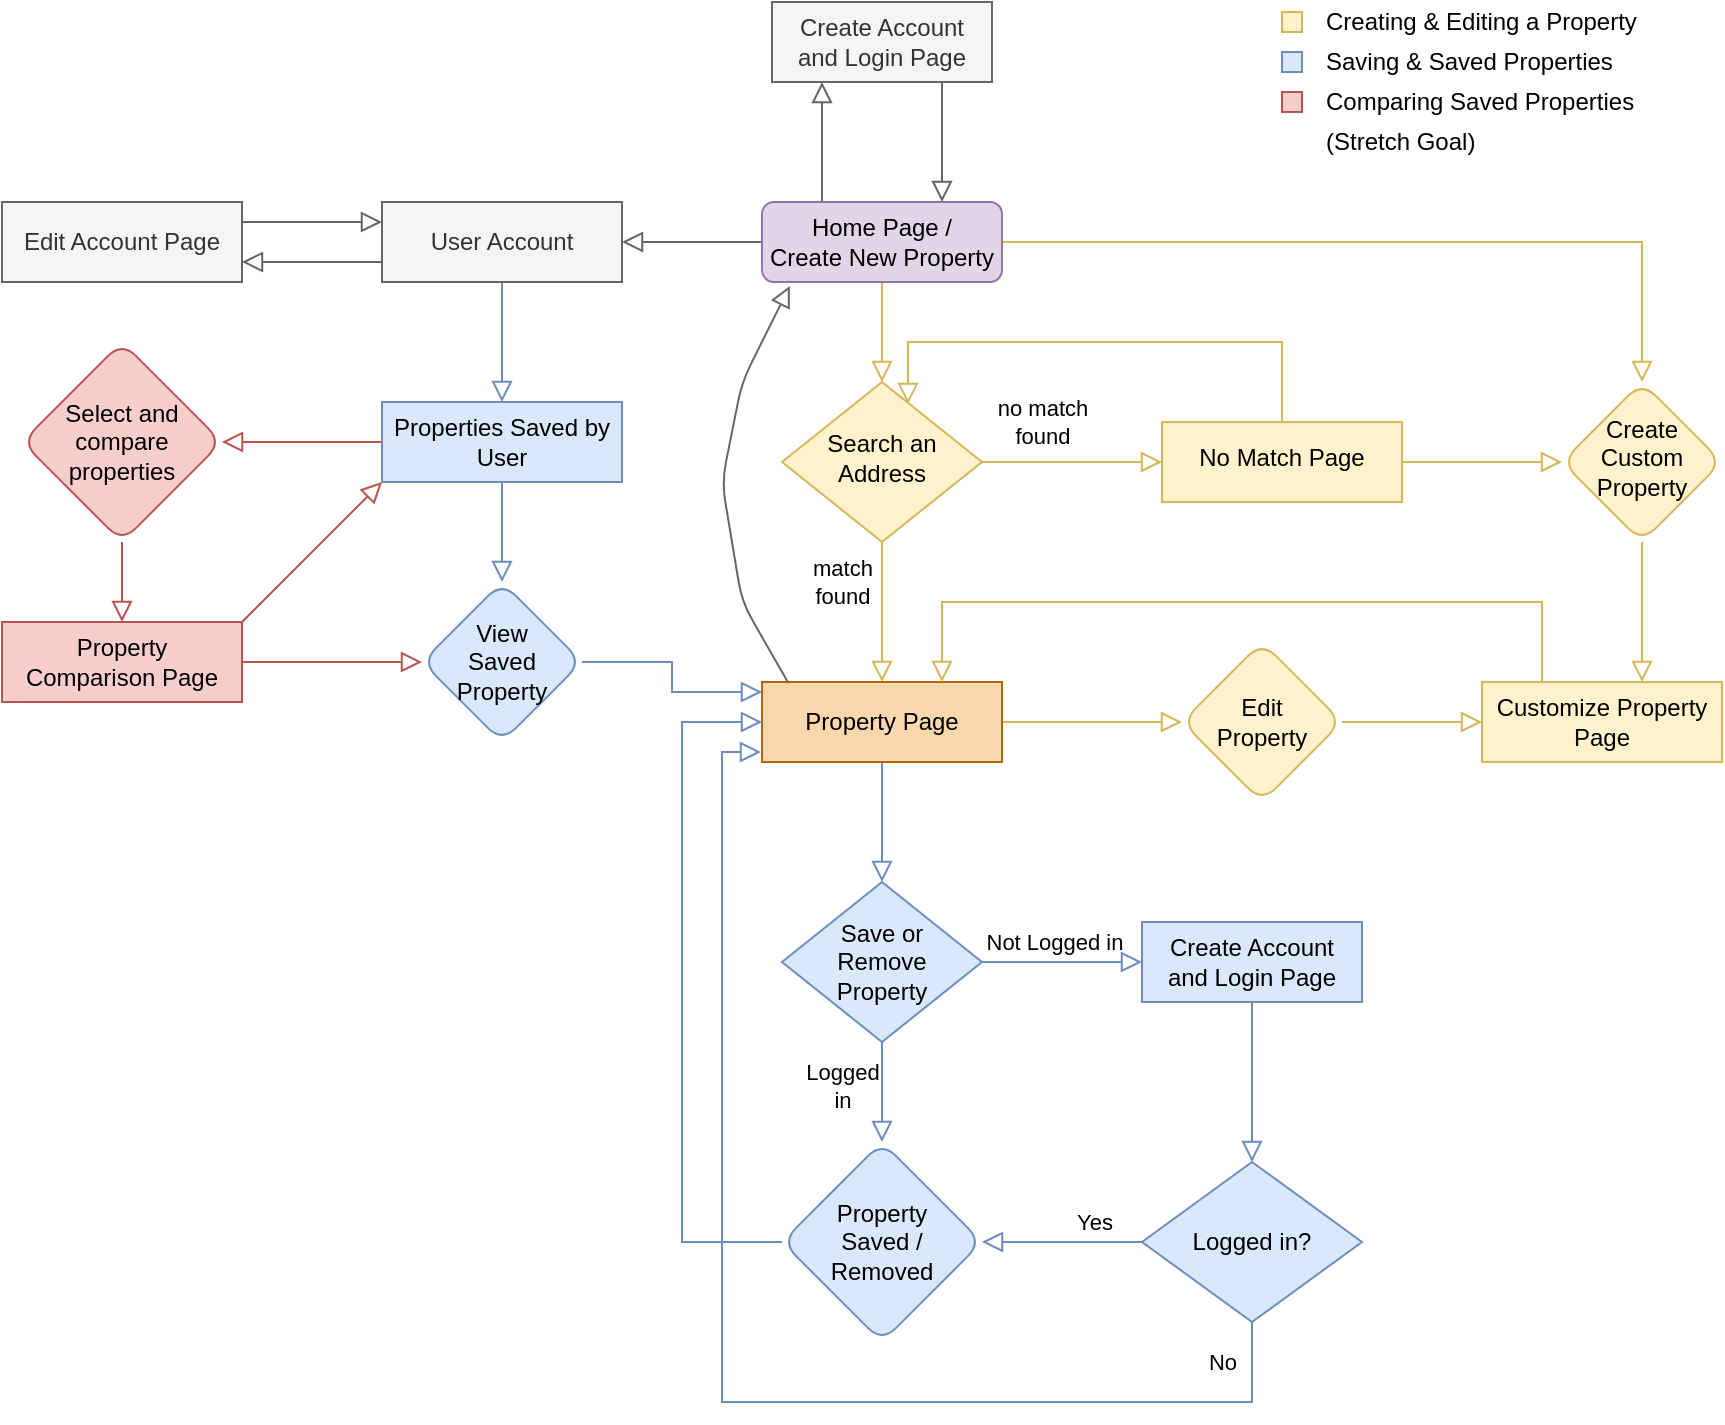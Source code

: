 <mxfile version="14.8.6" type="github">
  <diagram id="C5RBs43oDa-KdzZeNtuy" name="Page-1">
    <mxGraphModel dx="1943" dy="618" grid="1" gridSize="10" guides="1" tooltips="1" connect="1" arrows="1" fold="1" page="1" pageScale="1" pageWidth="827" pageHeight="1169" math="0" shadow="0">
      <root>
        <mxCell id="WIyWlLk6GJQsqaUBKTNV-0" />
        <mxCell id="WIyWlLk6GJQsqaUBKTNV-1" parent="WIyWlLk6GJQsqaUBKTNV-0" />
        <mxCell id="gLaMHlKcq6YajcXSzt3J-5" value="" style="edgeStyle=orthogonalEdgeStyle;rounded=0;orthogonalLoop=1;jettySize=auto;html=1;endArrow=block;endFill=0;endSize=8;fillColor=#fff2cc;strokeColor=#d6b656;" edge="1" parent="WIyWlLk6GJQsqaUBKTNV-1" source="WIyWlLk6GJQsqaUBKTNV-3" target="WIyWlLk6GJQsqaUBKTNV-6">
          <mxGeometry relative="1" as="geometry" />
        </mxCell>
        <mxCell id="gLaMHlKcq6YajcXSzt3J-9" style="edgeStyle=orthogonalEdgeStyle;rounded=0;orthogonalLoop=1;jettySize=auto;html=1;entryX=0.5;entryY=0;entryDx=0;entryDy=0;endArrow=block;endFill=0;endSize=8;exitX=1;exitY=0.5;exitDx=0;exitDy=0;fillColor=#fff2cc;strokeColor=#d6b656;" edge="1" parent="WIyWlLk6GJQsqaUBKTNV-1" source="WIyWlLk6GJQsqaUBKTNV-3" target="gLaMHlKcq6YajcXSzt3J-4">
          <mxGeometry relative="1" as="geometry">
            <Array as="points">
              <mxPoint x="760" y="160" />
            </Array>
          </mxGeometry>
        </mxCell>
        <mxCell id="gLaMHlKcq6YajcXSzt3J-52" value="" style="edgeStyle=orthogonalEdgeStyle;rounded=0;orthogonalLoop=1;jettySize=auto;html=1;labelBackgroundColor=none;endArrow=block;endFill=0;endSize=8;fillColor=#f5f5f5;strokeColor=#666666;" edge="1" parent="WIyWlLk6GJQsqaUBKTNV-1" source="WIyWlLk6GJQsqaUBKTNV-3" target="gLaMHlKcq6YajcXSzt3J-50">
          <mxGeometry relative="1" as="geometry">
            <Array as="points">
              <mxPoint x="350" y="110" />
              <mxPoint x="350" y="110" />
            </Array>
          </mxGeometry>
        </mxCell>
        <mxCell id="gLaMHlKcq6YajcXSzt3J-63" style="edgeStyle=orthogonalEdgeStyle;rounded=0;orthogonalLoop=1;jettySize=auto;html=1;entryX=1;entryY=0.5;entryDx=0;entryDy=0;labelBackgroundColor=none;endArrow=block;endFill=0;endSize=8;fillColor=#f5f5f5;strokeColor=#666666;" edge="1" parent="WIyWlLk6GJQsqaUBKTNV-1" source="WIyWlLk6GJQsqaUBKTNV-3" target="gLaMHlKcq6YajcXSzt3J-61">
          <mxGeometry relative="1" as="geometry" />
        </mxCell>
        <mxCell id="WIyWlLk6GJQsqaUBKTNV-3" value="Home Page /&lt;br&gt;Create New Property" style="rounded=1;whiteSpace=wrap;html=1;fontSize=12;glass=0;strokeWidth=1;shadow=0;fillColor=#e1d5e7;strokeColor=#9673a6;" parent="WIyWlLk6GJQsqaUBKTNV-1" vertex="1">
          <mxGeometry x="320" y="140" width="120" height="40" as="geometry" />
        </mxCell>
        <mxCell id="gLaMHlKcq6YajcXSzt3J-6" value="match&lt;br&gt;found" style="edgeStyle=orthogonalEdgeStyle;rounded=0;orthogonalLoop=1;jettySize=auto;html=1;endArrow=block;endFill=0;endSize=8;fillColor=#fff2cc;strokeColor=#d6b656;horizontal=1;" edge="1" parent="WIyWlLk6GJQsqaUBKTNV-1" source="WIyWlLk6GJQsqaUBKTNV-6" target="WIyWlLk6GJQsqaUBKTNV-7">
          <mxGeometry x="-0.429" y="-20" relative="1" as="geometry">
            <mxPoint as="offset" />
          </mxGeometry>
        </mxCell>
        <mxCell id="gLaMHlKcq6YajcXSzt3J-17" value="no match&lt;br&gt;found" style="edgeStyle=orthogonalEdgeStyle;rounded=0;orthogonalLoop=1;jettySize=auto;html=1;endArrow=block;endFill=0;endSize=8;labelBackgroundColor=none;fillColor=#fff2cc;strokeColor=#d6b656;" edge="1" parent="WIyWlLk6GJQsqaUBKTNV-1" source="WIyWlLk6GJQsqaUBKTNV-6" target="gLaMHlKcq6YajcXSzt3J-16">
          <mxGeometry x="-0.333" y="20" relative="1" as="geometry">
            <mxPoint as="offset" />
          </mxGeometry>
        </mxCell>
        <mxCell id="WIyWlLk6GJQsqaUBKTNV-6" value="Search an Address" style="rhombus;whiteSpace=wrap;html=1;shadow=0;fontFamily=Helvetica;fontSize=12;align=center;strokeWidth=1;spacing=6;spacingTop=-4;fillColor=#fff2cc;strokeColor=#d6b656;" parent="WIyWlLk6GJQsqaUBKTNV-1" vertex="1">
          <mxGeometry x="330" y="230" width="100" height="80" as="geometry" />
        </mxCell>
        <mxCell id="gLaMHlKcq6YajcXSzt3J-13" value="" style="edgeStyle=orthogonalEdgeStyle;rounded=0;orthogonalLoop=1;jettySize=auto;html=1;endArrow=block;endFill=0;endSize=8;fillColor=#fff2cc;strokeColor=#d6b656;" edge="1" parent="WIyWlLk6GJQsqaUBKTNV-1" source="WIyWlLk6GJQsqaUBKTNV-7" target="gLaMHlKcq6YajcXSzt3J-12">
          <mxGeometry relative="1" as="geometry" />
        </mxCell>
        <mxCell id="gLaMHlKcq6YajcXSzt3J-36" value="" style="edgeStyle=orthogonalEdgeStyle;rounded=0;orthogonalLoop=1;jettySize=auto;html=1;labelBackgroundColor=none;endArrow=block;endFill=0;endSize=8;fillColor=#dae8fc;strokeColor=#6c8ebf;" edge="1" parent="WIyWlLk6GJQsqaUBKTNV-1" source="WIyWlLk6GJQsqaUBKTNV-7" target="gLaMHlKcq6YajcXSzt3J-35">
          <mxGeometry relative="1" as="geometry" />
        </mxCell>
        <mxCell id="WIyWlLk6GJQsqaUBKTNV-7" value="Property Page" style="rounded=0;whiteSpace=wrap;html=1;fontSize=12;glass=0;strokeWidth=1;shadow=0;fillColor=#fad7ac;strokeColor=#b46504;" parent="WIyWlLk6GJQsqaUBKTNV-1" vertex="1">
          <mxGeometry x="320" y="380" width="120" height="40" as="geometry" />
        </mxCell>
        <mxCell id="gLaMHlKcq6YajcXSzt3J-15" style="edgeStyle=orthogonalEdgeStyle;rounded=0;orthogonalLoop=1;jettySize=auto;html=1;entryX=0.75;entryY=0;entryDx=0;entryDy=0;endArrow=block;endFill=0;endSize=8;exitX=0.25;exitY=0;exitDx=0;exitDy=0;fillColor=#fff2cc;strokeColor=#d6b656;" edge="1" parent="WIyWlLk6GJQsqaUBKTNV-1" source="WIyWlLk6GJQsqaUBKTNV-12" target="WIyWlLk6GJQsqaUBKTNV-7">
          <mxGeometry relative="1" as="geometry">
            <Array as="points">
              <mxPoint x="710" y="340" />
              <mxPoint x="410" y="340" />
            </Array>
          </mxGeometry>
        </mxCell>
        <mxCell id="WIyWlLk6GJQsqaUBKTNV-12" value="Customize Property Page" style="rounded=0;whiteSpace=wrap;html=1;fontSize=12;glass=0;strokeWidth=1;shadow=0;fillColor=#fff2cc;strokeColor=#d6b656;" parent="WIyWlLk6GJQsqaUBKTNV-1" vertex="1">
          <mxGeometry x="680" y="380" width="120" height="40" as="geometry" />
        </mxCell>
        <mxCell id="gLaMHlKcq6YajcXSzt3J-8" style="edgeStyle=orthogonalEdgeStyle;rounded=0;orthogonalLoop=1;jettySize=auto;html=1;endArrow=block;endFill=0;endSize=8;fillColor=#fff2cc;strokeColor=#d6b656;" edge="1" parent="WIyWlLk6GJQsqaUBKTNV-1" source="gLaMHlKcq6YajcXSzt3J-4">
          <mxGeometry relative="1" as="geometry">
            <mxPoint x="760" y="380" as="targetPoint" />
          </mxGeometry>
        </mxCell>
        <mxCell id="gLaMHlKcq6YajcXSzt3J-4" value="Create&lt;br&gt;Custom Property" style="rhombus;whiteSpace=wrap;html=1;shadow=0;fontFamily=Helvetica;fontSize=12;align=center;strokeWidth=1;spacing=6;spacingTop=-4;rounded=1;fillColor=#fff2cc;strokeColor=#d6b656;" vertex="1" parent="WIyWlLk6GJQsqaUBKTNV-1">
          <mxGeometry x="720" y="230" width="80" height="80" as="geometry" />
        </mxCell>
        <mxCell id="gLaMHlKcq6YajcXSzt3J-14" style="edgeStyle=orthogonalEdgeStyle;rounded=0;orthogonalLoop=1;jettySize=auto;html=1;endArrow=block;endFill=0;endSize=8;fillColor=#fff2cc;strokeColor=#d6b656;" edge="1" parent="WIyWlLk6GJQsqaUBKTNV-1" source="gLaMHlKcq6YajcXSzt3J-12" target="WIyWlLk6GJQsqaUBKTNV-12">
          <mxGeometry relative="1" as="geometry" />
        </mxCell>
        <mxCell id="gLaMHlKcq6YajcXSzt3J-12" value="Edit&lt;br&gt;Property" style="rhombus;whiteSpace=wrap;html=1;rounded=1;shadow=0;strokeWidth=1;glass=0;fillColor=#fff2cc;strokeColor=#d6b656;" vertex="1" parent="WIyWlLk6GJQsqaUBKTNV-1">
          <mxGeometry x="530" y="360" width="80" height="80" as="geometry" />
        </mxCell>
        <mxCell id="gLaMHlKcq6YajcXSzt3J-18" style="edgeStyle=orthogonalEdgeStyle;rounded=0;orthogonalLoop=1;jettySize=auto;html=1;entryX=0;entryY=0.5;entryDx=0;entryDy=0;endArrow=block;endFill=0;endSize=8;fillColor=#fff2cc;strokeColor=#d6b656;" edge="1" parent="WIyWlLk6GJQsqaUBKTNV-1" source="gLaMHlKcq6YajcXSzt3J-16" target="gLaMHlKcq6YajcXSzt3J-4">
          <mxGeometry relative="1" as="geometry" />
        </mxCell>
        <mxCell id="gLaMHlKcq6YajcXSzt3J-20" style="edgeStyle=orthogonalEdgeStyle;rounded=0;orthogonalLoop=1;jettySize=auto;html=1;entryX=0.63;entryY=0.138;entryDx=0;entryDy=0;endArrow=block;endFill=0;endSize=8;entryPerimeter=0;fillColor=#fff2cc;strokeColor=#d6b656;" edge="1" parent="WIyWlLk6GJQsqaUBKTNV-1" source="gLaMHlKcq6YajcXSzt3J-16" target="WIyWlLk6GJQsqaUBKTNV-6">
          <mxGeometry relative="1" as="geometry">
            <Array as="points">
              <mxPoint x="580" y="210" />
              <mxPoint x="393" y="210" />
            </Array>
          </mxGeometry>
        </mxCell>
        <mxCell id="gLaMHlKcq6YajcXSzt3J-16" value="No Match Page" style="whiteSpace=wrap;html=1;shadow=0;strokeWidth=1;spacing=6;spacingTop=-4;fillColor=#fff2cc;strokeColor=#d6b656;" vertex="1" parent="WIyWlLk6GJQsqaUBKTNV-1">
          <mxGeometry x="520" y="250" width="120" height="40" as="geometry" />
        </mxCell>
        <mxCell id="gLaMHlKcq6YajcXSzt3J-38" value="Not Logged in" style="edgeStyle=orthogonalEdgeStyle;rounded=0;orthogonalLoop=1;jettySize=auto;html=1;entryX=0;entryY=0.5;entryDx=0;entryDy=0;labelBackgroundColor=none;endArrow=block;endFill=0;endSize=8;fillColor=#dae8fc;strokeColor=#6c8ebf;" edge="1" parent="WIyWlLk6GJQsqaUBKTNV-1" source="gLaMHlKcq6YajcXSzt3J-35" target="gLaMHlKcq6YajcXSzt3J-39">
          <mxGeometry x="-0.111" y="10" relative="1" as="geometry">
            <mxPoint x="500" y="520" as="targetPoint" />
            <mxPoint as="offset" />
          </mxGeometry>
        </mxCell>
        <mxCell id="gLaMHlKcq6YajcXSzt3J-41" value="Logged&lt;br&gt;in" style="edgeStyle=orthogonalEdgeStyle;rounded=0;orthogonalLoop=1;jettySize=auto;html=1;labelBackgroundColor=none;endArrow=block;endFill=0;endSize=8;entryX=0.5;entryY=0;entryDx=0;entryDy=0;exitX=0.5;exitY=1;exitDx=0;exitDy=0;fillColor=#dae8fc;strokeColor=#6c8ebf;" edge="1" parent="WIyWlLk6GJQsqaUBKTNV-1" source="gLaMHlKcq6YajcXSzt3J-35" target="gLaMHlKcq6YajcXSzt3J-43">
          <mxGeometry x="-0.143" y="-20" relative="1" as="geometry">
            <mxPoint x="290" y="660" as="targetPoint" />
            <Array as="points" />
            <mxPoint as="offset" />
          </mxGeometry>
        </mxCell>
        <mxCell id="gLaMHlKcq6YajcXSzt3J-35" value="Save or&lt;br&gt;Remove&lt;br&gt;Property" style="rhombus;whiteSpace=wrap;html=1;rounded=0;shadow=0;strokeWidth=1;glass=0;fillColor=#dae8fc;strokeColor=#6c8ebf;" vertex="1" parent="WIyWlLk6GJQsqaUBKTNV-1">
          <mxGeometry x="330" y="480" width="100" height="80" as="geometry" />
        </mxCell>
        <mxCell id="gLaMHlKcq6YajcXSzt3J-47" value="" style="edgeStyle=orthogonalEdgeStyle;rounded=0;orthogonalLoop=1;jettySize=auto;html=1;labelBackgroundColor=none;endArrow=block;endFill=0;endSize=8;fillColor=#dae8fc;strokeColor=#6c8ebf;" edge="1" parent="WIyWlLk6GJQsqaUBKTNV-1" source="gLaMHlKcq6YajcXSzt3J-39" target="gLaMHlKcq6YajcXSzt3J-46">
          <mxGeometry relative="1" as="geometry" />
        </mxCell>
        <mxCell id="gLaMHlKcq6YajcXSzt3J-39" value="&lt;span&gt;Create Account&lt;br&gt;and Login Page&lt;br&gt;&lt;/span&gt;" style="rounded=0;whiteSpace=wrap;html=1;fillColor=#dae8fc;strokeColor=#6c8ebf;" vertex="1" parent="WIyWlLk6GJQsqaUBKTNV-1">
          <mxGeometry x="510" y="500" width="110" height="40" as="geometry" />
        </mxCell>
        <mxCell id="gLaMHlKcq6YajcXSzt3J-44" style="edgeStyle=orthogonalEdgeStyle;rounded=0;orthogonalLoop=1;jettySize=auto;html=1;labelBackgroundColor=none;endArrow=block;endFill=0;endSize=8;exitX=0;exitY=0.5;exitDx=0;exitDy=0;fillColor=#dae8fc;strokeColor=#6c8ebf;" edge="1" parent="WIyWlLk6GJQsqaUBKTNV-1" source="gLaMHlKcq6YajcXSzt3J-43">
          <mxGeometry relative="1" as="geometry">
            <mxPoint x="320" y="400" as="targetPoint" />
            <Array as="points">
              <mxPoint x="280" y="660" />
              <mxPoint x="280" y="400" />
              <mxPoint x="320" y="400" />
            </Array>
          </mxGeometry>
        </mxCell>
        <mxCell id="gLaMHlKcq6YajcXSzt3J-43" value="Property&lt;br&gt;Saved /&lt;br&gt;Removed" style="rhombus;whiteSpace=wrap;html=1;rounded=1;fillColor=#dae8fc;strokeColor=#6c8ebf;" vertex="1" parent="WIyWlLk6GJQsqaUBKTNV-1">
          <mxGeometry x="330" y="610" width="100" height="100" as="geometry" />
        </mxCell>
        <mxCell id="gLaMHlKcq6YajcXSzt3J-48" value="Yes" style="edgeStyle=orthogonalEdgeStyle;rounded=0;orthogonalLoop=1;jettySize=auto;html=1;entryX=1;entryY=0.5;entryDx=0;entryDy=0;labelBackgroundColor=none;endArrow=block;endFill=0;endSize=8;fillColor=#dae8fc;strokeColor=#6c8ebf;" edge="1" parent="WIyWlLk6GJQsqaUBKTNV-1" source="gLaMHlKcq6YajcXSzt3J-46" target="gLaMHlKcq6YajcXSzt3J-43">
          <mxGeometry x="-0.4" y="-10" relative="1" as="geometry">
            <mxPoint as="offset" />
          </mxGeometry>
        </mxCell>
        <mxCell id="gLaMHlKcq6YajcXSzt3J-49" value="No" style="edgeStyle=orthogonalEdgeStyle;rounded=0;orthogonalLoop=1;jettySize=auto;html=1;labelBackgroundColor=none;endArrow=block;endFill=0;endSize=8;exitX=0.5;exitY=1;exitDx=0;exitDy=0;entryX=-0.004;entryY=0.886;entryDx=0;entryDy=0;entryPerimeter=0;fillColor=#dae8fc;strokeColor=#6c8ebf;" edge="1" parent="WIyWlLk6GJQsqaUBKTNV-1" source="gLaMHlKcq6YajcXSzt3J-46" target="WIyWlLk6GJQsqaUBKTNV-7">
          <mxGeometry x="-0.939" y="-15" relative="1" as="geometry">
            <mxPoint x="320" y="420" as="targetPoint" />
            <Array as="points">
              <mxPoint x="565" y="740" />
              <mxPoint x="300" y="740" />
              <mxPoint x="300" y="415" />
              <mxPoint x="320" y="415" />
            </Array>
            <mxPoint as="offset" />
          </mxGeometry>
        </mxCell>
        <mxCell id="gLaMHlKcq6YajcXSzt3J-46" value="Logged in?" style="rhombus;whiteSpace=wrap;html=1;rounded=0;fillColor=#dae8fc;strokeColor=#6c8ebf;" vertex="1" parent="WIyWlLk6GJQsqaUBKTNV-1">
          <mxGeometry x="510" y="620" width="110" height="80" as="geometry" />
        </mxCell>
        <mxCell id="gLaMHlKcq6YajcXSzt3J-53" value="" style="edgeStyle=orthogonalEdgeStyle;rounded=0;orthogonalLoop=1;jettySize=auto;html=1;labelBackgroundColor=none;endArrow=block;endFill=0;endSize=8;fillColor=#f5f5f5;strokeColor=#666666;" edge="1" parent="WIyWlLk6GJQsqaUBKTNV-1" source="gLaMHlKcq6YajcXSzt3J-50" target="WIyWlLk6GJQsqaUBKTNV-3">
          <mxGeometry relative="1" as="geometry">
            <Array as="points">
              <mxPoint x="410" y="110" />
              <mxPoint x="410" y="110" />
            </Array>
          </mxGeometry>
        </mxCell>
        <mxCell id="gLaMHlKcq6YajcXSzt3J-50" value="&lt;span&gt;Create Account&lt;br&gt;and Login Page&lt;br&gt;&lt;/span&gt;" style="rounded=0;whiteSpace=wrap;html=1;fillColor=#f5f5f5;strokeColor=#666666;fontColor=#333333;" vertex="1" parent="WIyWlLk6GJQsqaUBKTNV-1">
          <mxGeometry x="325" y="40" width="110" height="40" as="geometry" />
        </mxCell>
        <mxCell id="gLaMHlKcq6YajcXSzt3J-66" value="" style="edgeStyle=orthogonalEdgeStyle;rounded=0;orthogonalLoop=1;jettySize=auto;html=1;labelBackgroundColor=none;endArrow=block;endFill=0;endSize=8;fillColor=#dae8fc;strokeColor=#6c8ebf;" edge="1" parent="WIyWlLk6GJQsqaUBKTNV-1" source="gLaMHlKcq6YajcXSzt3J-61" target="gLaMHlKcq6YajcXSzt3J-65">
          <mxGeometry relative="1" as="geometry" />
        </mxCell>
        <mxCell id="gLaMHlKcq6YajcXSzt3J-68" value="" style="edgeStyle=orthogonalEdgeStyle;rounded=0;orthogonalLoop=1;jettySize=auto;html=1;labelBackgroundColor=none;endArrow=block;endFill=0;endSize=8;fillColor=#f5f5f5;strokeColor=#666666;" edge="1" parent="WIyWlLk6GJQsqaUBKTNV-1" source="gLaMHlKcq6YajcXSzt3J-61" target="gLaMHlKcq6YajcXSzt3J-67">
          <mxGeometry relative="1" as="geometry">
            <Array as="points">
              <mxPoint x="100" y="170" />
              <mxPoint x="100" y="170" />
            </Array>
          </mxGeometry>
        </mxCell>
        <mxCell id="gLaMHlKcq6YajcXSzt3J-61" value="&lt;span&gt;User Account&lt;/span&gt;" style="whiteSpace=wrap;html=1;rounded=0;shadow=0;strokeWidth=1;glass=0;fillColor=#f5f5f5;strokeColor=#666666;fontColor=#333333;" vertex="1" parent="WIyWlLk6GJQsqaUBKTNV-1">
          <mxGeometry x="130" y="140" width="120" height="40" as="geometry" />
        </mxCell>
        <mxCell id="gLaMHlKcq6YajcXSzt3J-70" value="" style="edgeStyle=orthogonalEdgeStyle;rounded=0;orthogonalLoop=1;jettySize=auto;html=1;labelBackgroundColor=none;endArrow=block;endFill=0;endSize=8;fillColor=#dae8fc;strokeColor=#6c8ebf;" edge="1" parent="WIyWlLk6GJQsqaUBKTNV-1" source="gLaMHlKcq6YajcXSzt3J-65" target="gLaMHlKcq6YajcXSzt3J-69">
          <mxGeometry relative="1" as="geometry" />
        </mxCell>
        <mxCell id="gLaMHlKcq6YajcXSzt3J-73" value="" style="edgeStyle=orthogonalEdgeStyle;rounded=0;orthogonalLoop=1;jettySize=auto;html=1;labelBackgroundColor=none;endArrow=block;endFill=0;endSize=8;fillColor=#f8cecc;strokeColor=#b85450;" edge="1" parent="WIyWlLk6GJQsqaUBKTNV-1" source="gLaMHlKcq6YajcXSzt3J-65" target="gLaMHlKcq6YajcXSzt3J-72">
          <mxGeometry relative="1" as="geometry" />
        </mxCell>
        <mxCell id="gLaMHlKcq6YajcXSzt3J-65" value="Properties&amp;nbsp;Saved by User" style="whiteSpace=wrap;html=1;rounded=0;shadow=0;strokeWidth=1;glass=0;fillColor=#dae8fc;strokeColor=#6c8ebf;" vertex="1" parent="WIyWlLk6GJQsqaUBKTNV-1">
          <mxGeometry x="130" y="240" width="120" height="40" as="geometry" />
        </mxCell>
        <mxCell id="gLaMHlKcq6YajcXSzt3J-80" style="edgeStyle=orthogonalEdgeStyle;rounded=0;orthogonalLoop=1;jettySize=auto;html=1;labelBackgroundColor=none;endArrow=block;endFill=0;endSize=8;fillColor=#f5f5f5;strokeColor=#666666;" edge="1" parent="WIyWlLk6GJQsqaUBKTNV-1" source="gLaMHlKcq6YajcXSzt3J-67">
          <mxGeometry relative="1" as="geometry">
            <mxPoint x="130" y="150" as="targetPoint" />
            <Array as="points">
              <mxPoint x="130" y="150" />
            </Array>
          </mxGeometry>
        </mxCell>
        <mxCell id="gLaMHlKcq6YajcXSzt3J-67" value="&lt;span&gt;Edit Account Page&lt;/span&gt;" style="whiteSpace=wrap;html=1;rounded=0;shadow=0;strokeWidth=1;glass=0;fillColor=#f5f5f5;strokeColor=#666666;fontColor=#333333;" vertex="1" parent="WIyWlLk6GJQsqaUBKTNV-1">
          <mxGeometry x="-60" y="140" width="120" height="40" as="geometry" />
        </mxCell>
        <mxCell id="gLaMHlKcq6YajcXSzt3J-71" style="edgeStyle=orthogonalEdgeStyle;rounded=0;orthogonalLoop=1;jettySize=auto;html=1;entryX=0;entryY=0.125;entryDx=0;entryDy=0;entryPerimeter=0;labelBackgroundColor=none;endArrow=block;endFill=0;endSize=8;fillColor=#dae8fc;strokeColor=#6c8ebf;" edge="1" parent="WIyWlLk6GJQsqaUBKTNV-1" source="gLaMHlKcq6YajcXSzt3J-69" target="WIyWlLk6GJQsqaUBKTNV-7">
          <mxGeometry relative="1" as="geometry" />
        </mxCell>
        <mxCell id="gLaMHlKcq6YajcXSzt3J-69" value="View&lt;br&gt;Saved Property" style="rhombus;whiteSpace=wrap;html=1;rounded=1;shadow=0;strokeWidth=1;glass=0;fillColor=#dae8fc;strokeColor=#6c8ebf;" vertex="1" parent="WIyWlLk6GJQsqaUBKTNV-1">
          <mxGeometry x="150" y="330" width="80" height="80" as="geometry" />
        </mxCell>
        <mxCell id="gLaMHlKcq6YajcXSzt3J-76" value="" style="edgeStyle=orthogonalEdgeStyle;rounded=0;orthogonalLoop=1;jettySize=auto;html=1;labelBackgroundColor=none;endArrow=block;endFill=0;endSize=8;fillColor=#f8cecc;strokeColor=#b85450;" edge="1" parent="WIyWlLk6GJQsqaUBKTNV-1" source="gLaMHlKcq6YajcXSzt3J-72" target="gLaMHlKcq6YajcXSzt3J-75">
          <mxGeometry relative="1" as="geometry" />
        </mxCell>
        <mxCell id="gLaMHlKcq6YajcXSzt3J-72" value="Select and compare properties" style="rhombus;whiteSpace=wrap;html=1;rounded=1;shadow=0;strokeWidth=1;glass=0;fillColor=#f8cecc;strokeColor=#b85450;" vertex="1" parent="WIyWlLk6GJQsqaUBKTNV-1">
          <mxGeometry x="-50" y="210" width="100" height="100" as="geometry" />
        </mxCell>
        <mxCell id="gLaMHlKcq6YajcXSzt3J-78" style="edgeStyle=orthogonalEdgeStyle;rounded=0;orthogonalLoop=1;jettySize=auto;html=1;entryX=0;entryY=0.5;entryDx=0;entryDy=0;labelBackgroundColor=none;endArrow=block;endFill=0;endSize=8;fillColor=#f8cecc;strokeColor=#b85450;" edge="1" parent="WIyWlLk6GJQsqaUBKTNV-1" source="gLaMHlKcq6YajcXSzt3J-75" target="gLaMHlKcq6YajcXSzt3J-69">
          <mxGeometry relative="1" as="geometry" />
        </mxCell>
        <mxCell id="gLaMHlKcq6YajcXSzt3J-75" value="Property&lt;br&gt;Comparison Page" style="whiteSpace=wrap;html=1;rounded=0;shadow=0;strokeWidth=1;glass=0;fillColor=#f8cecc;strokeColor=#b85450;" vertex="1" parent="WIyWlLk6GJQsqaUBKTNV-1">
          <mxGeometry x="-60" y="350" width="120" height="40" as="geometry" />
        </mxCell>
        <mxCell id="gLaMHlKcq6YajcXSzt3J-82" value="" style="endArrow=block;html=1;labelBackgroundColor=none;endSize=8;entryX=0;entryY=1;entryDx=0;entryDy=0;endFill=0;fillColor=#f8cecc;strokeColor=#b85450;" edge="1" parent="WIyWlLk6GJQsqaUBKTNV-1" target="gLaMHlKcq6YajcXSzt3J-65">
          <mxGeometry width="50" height="50" relative="1" as="geometry">
            <mxPoint x="60" y="350" as="sourcePoint" />
            <mxPoint x="110" y="300" as="targetPoint" />
          </mxGeometry>
        </mxCell>
        <mxCell id="gLaMHlKcq6YajcXSzt3J-83" value="" style="endArrow=block;html=1;labelBackgroundColor=none;endSize=8;entryX=0.116;entryY=1.05;entryDx=0;entryDy=0;exitX=0.11;exitY=0.012;exitDx=0;exitDy=0;exitPerimeter=0;entryPerimeter=0;endFill=0;fillColor=#f5f5f5;strokeColor=#666666;" edge="1" parent="WIyWlLk6GJQsqaUBKTNV-1" source="WIyWlLk6GJQsqaUBKTNV-7" target="WIyWlLk6GJQsqaUBKTNV-3">
          <mxGeometry width="50" height="50" relative="1" as="geometry">
            <mxPoint x="280" y="390" as="sourcePoint" />
            <mxPoint x="330" y="340" as="targetPoint" />
            <Array as="points">
              <mxPoint x="310" y="340" />
              <mxPoint x="300" y="280" />
              <mxPoint x="310" y="230" />
            </Array>
          </mxGeometry>
        </mxCell>
        <mxCell id="gLaMHlKcq6YajcXSzt3J-84" value="Saving &amp;amp; Saved Properties" style="text;html=1;strokeColor=none;fillColor=none;align=left;verticalAlign=middle;whiteSpace=wrap;rounded=0;labelPosition=center;verticalLabelPosition=middle;" vertex="1" parent="WIyWlLk6GJQsqaUBKTNV-1">
          <mxGeometry x="600" y="60" width="160" height="20" as="geometry" />
        </mxCell>
        <mxCell id="gLaMHlKcq6YajcXSzt3J-85" value="Creating &amp;amp;&amp;nbsp;Editing a Property" style="text;html=1;strokeColor=none;fillColor=none;align=left;verticalAlign=middle;whiteSpace=wrap;rounded=0;" vertex="1" parent="WIyWlLk6GJQsqaUBKTNV-1">
          <mxGeometry x="600" y="40" width="160" height="20" as="geometry" />
        </mxCell>
        <mxCell id="gLaMHlKcq6YajcXSzt3J-86" value="Comparing Saved Properties" style="text;html=1;strokeColor=none;fillColor=none;align=left;verticalAlign=middle;whiteSpace=wrap;rounded=0;" vertex="1" parent="WIyWlLk6GJQsqaUBKTNV-1">
          <mxGeometry x="600" y="80" width="160" height="20" as="geometry" />
        </mxCell>
        <mxCell id="gLaMHlKcq6YajcXSzt3J-89" value="" style="verticalLabelPosition=bottom;verticalAlign=top;html=1;shape=mxgraph.basic.rect;fillColor2=none;strokeWidth=1;size=20;indent=5;rounded=0;fillColor=#fff2cc;strokeColor=#d6b656;" vertex="1" parent="WIyWlLk6GJQsqaUBKTNV-1">
          <mxGeometry x="580" y="45" width="10" height="10" as="geometry" />
        </mxCell>
        <mxCell id="gLaMHlKcq6YajcXSzt3J-90" value="" style="verticalLabelPosition=bottom;verticalAlign=top;html=1;shape=mxgraph.basic.rect;fillColor2=none;strokeWidth=1;size=20;indent=5;rounded=0;fillColor=#dae8fc;strokeColor=#6c8ebf;" vertex="1" parent="WIyWlLk6GJQsqaUBKTNV-1">
          <mxGeometry x="580" y="65" width="10" height="10" as="geometry" />
        </mxCell>
        <mxCell id="gLaMHlKcq6YajcXSzt3J-91" value="" style="verticalLabelPosition=bottom;verticalAlign=top;html=1;shape=mxgraph.basic.rect;fillColor2=none;strokeWidth=1;size=20;indent=5;rounded=0;fillColor=#f8cecc;strokeColor=#b85450;" vertex="1" parent="WIyWlLk6GJQsqaUBKTNV-1">
          <mxGeometry x="580" y="85" width="10" height="10" as="geometry" />
        </mxCell>
        <mxCell id="gLaMHlKcq6YajcXSzt3J-92" value="(Stretch Goal)" style="text;html=1;strokeColor=none;fillColor=none;align=left;verticalAlign=middle;whiteSpace=wrap;rounded=0;" vertex="1" parent="WIyWlLk6GJQsqaUBKTNV-1">
          <mxGeometry x="600" y="100" width="80" height="20" as="geometry" />
        </mxCell>
      </root>
    </mxGraphModel>
  </diagram>
</mxfile>
